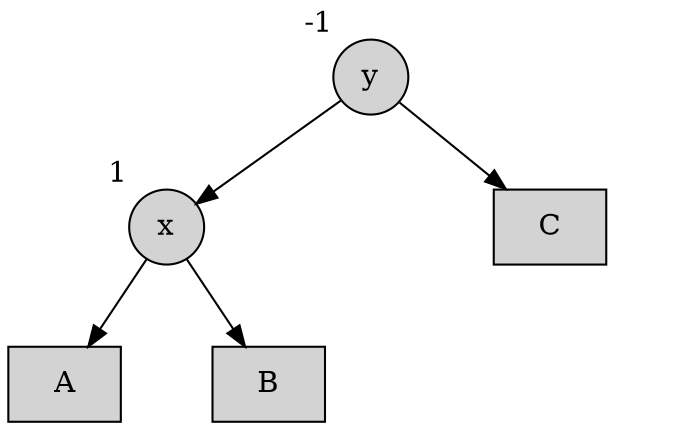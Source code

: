 digraph {
    rankdir=TB;

    node [shape=circle style=filled]

    a1 -> b1;
    a1 -> b12 [style=invis weight=10];
    a1 -> b2;

    b1 -> c1;
    b1 -> c12 [style=invis weight=10];
    b1 -> c2;

    b2 -> c3 [style=invis]
    b2 -> c34 [style=invis weight=10];
    b2 -> c4 [style=invis]

    a1 [label="y" xlabel=-1];
    b1 [label="x" xlabel=1];
    b2 [label="C" shape=rect];
    c1 [label="A" shape=rect];
    c2 [label="B" shape=rect];
    c3 [style=invis];
    c4 [style=invis];

    b12 [label="" width=.1 style=invis];
    c12 [label="" width=.1 style=invis];
    c34 [label="" width=.1 style=invis];

    {rank = same; c12 b12 c34 }
}
